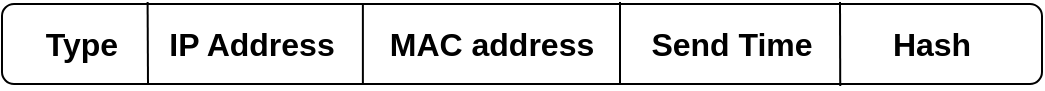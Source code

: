 <mxfile version="14.6.1" type="device"><diagram id="udyEIOCDXJnQWylX6YLr" name="Page-1"><mxGraphModel dx="675" dy="403" grid="1" gridSize="10" guides="1" tooltips="1" connect="1" arrows="1" fold="1" page="1" pageScale="1" pageWidth="827" pageHeight="1169" math="0" shadow="0"><root><mxCell id="0"/><mxCell id="1" parent="0"/><mxCell id="KBUEf7h3Is3oWIScSbQf-1" value="" style="rounded=1;whiteSpace=wrap;html=1;" vertex="1" parent="1"><mxGeometry x="120" y="420" width="520" height="40" as="geometry"/></mxCell><mxCell id="KBUEf7h3Is3oWIScSbQf-2" value="" style="endArrow=none;html=1;entryX=0.14;entryY=-0.025;entryDx=0;entryDy=0;entryPerimeter=0;" edge="1" parent="1" target="KBUEf7h3Is3oWIScSbQf-1"><mxGeometry width="50" height="50" relative="1" as="geometry"><mxPoint x="193" y="460" as="sourcePoint"/><mxPoint x="250" y="410" as="targetPoint"/></mxGeometry></mxCell><mxCell id="KBUEf7h3Is3oWIScSbQf-3" value="&lt;font size=&quot;1&quot;&gt;&lt;b style=&quot;font-size: 16px&quot;&gt;Type&lt;/b&gt;&lt;/font&gt;" style="text;html=1;strokeColor=none;fillColor=none;align=center;verticalAlign=middle;whiteSpace=wrap;rounded=0;" vertex="1" parent="1"><mxGeometry x="130" y="430" width="60" height="20" as="geometry"/></mxCell><mxCell id="KBUEf7h3Is3oWIScSbQf-4" value="&lt;b&gt;&lt;font style=&quot;font-size: 16px&quot;&gt;IP Address&lt;/font&gt;&lt;/b&gt;" style="text;html=1;strokeColor=none;fillColor=none;align=center;verticalAlign=middle;whiteSpace=wrap;rounded=0;" vertex="1" parent="1"><mxGeometry x="200" y="430" width="90" height="20" as="geometry"/></mxCell><mxCell id="KBUEf7h3Is3oWIScSbQf-5" value="" style="endArrow=none;html=1;exitX=0.347;exitY=0.992;exitDx=0;exitDy=0;exitPerimeter=0;entryX=0.347;entryY=-0.008;entryDx=0;entryDy=0;entryPerimeter=0;" edge="1" parent="1" source="KBUEf7h3Is3oWIScSbQf-1" target="KBUEf7h3Is3oWIScSbQf-1"><mxGeometry width="50" height="50" relative="1" as="geometry"><mxPoint x="390" y="400" as="sourcePoint"/><mxPoint x="440" y="350" as="targetPoint"/></mxGeometry></mxCell><mxCell id="KBUEf7h3Is3oWIScSbQf-6" value="&lt;b&gt;&lt;font style=&quot;font-size: 16px&quot;&gt;MAC address&lt;/font&gt;&lt;/b&gt;" style="text;html=1;strokeColor=none;fillColor=none;align=center;verticalAlign=middle;whiteSpace=wrap;rounded=0;" vertex="1" parent="1"><mxGeometry x="310" y="430" width="110" height="20" as="geometry"/></mxCell><mxCell id="KBUEf7h3Is3oWIScSbQf-7" value="" style="endArrow=none;html=1;" edge="1" parent="1"><mxGeometry width="50" height="50" relative="1" as="geometry"><mxPoint x="429" y="460" as="sourcePoint"/><mxPoint x="429" y="419" as="targetPoint"/></mxGeometry></mxCell><mxCell id="KBUEf7h3Is3oWIScSbQf-10" value="&lt;b&gt;&lt;font style=&quot;font-size: 16px&quot;&gt;Send Time&lt;/font&gt;&lt;/b&gt;" style="text;html=1;strokeColor=none;fillColor=none;align=center;verticalAlign=middle;whiteSpace=wrap;rounded=0;" vertex="1" parent="1"><mxGeometry x="430" y="430" width="110" height="20" as="geometry"/></mxCell><mxCell id="KBUEf7h3Is3oWIScSbQf-11" value="" style="endArrow=none;html=1;entryX=0.806;entryY=1.025;entryDx=0;entryDy=0;entryPerimeter=0;" edge="1" parent="1" target="KBUEf7h3Is3oWIScSbQf-1"><mxGeometry width="50" height="50" relative="1" as="geometry"><mxPoint x="539" y="419" as="sourcePoint"/><mxPoint x="440" y="340" as="targetPoint"/></mxGeometry></mxCell><mxCell id="KBUEf7h3Is3oWIScSbQf-12" value="&lt;b&gt;&lt;font style=&quot;font-size: 16px&quot;&gt;Hash&lt;/font&gt;&lt;/b&gt;" style="text;html=1;strokeColor=none;fillColor=none;align=center;verticalAlign=middle;whiteSpace=wrap;rounded=0;" vertex="1" parent="1"><mxGeometry x="530" y="430" width="110" height="20" as="geometry"/></mxCell></root></mxGraphModel></diagram></mxfile>